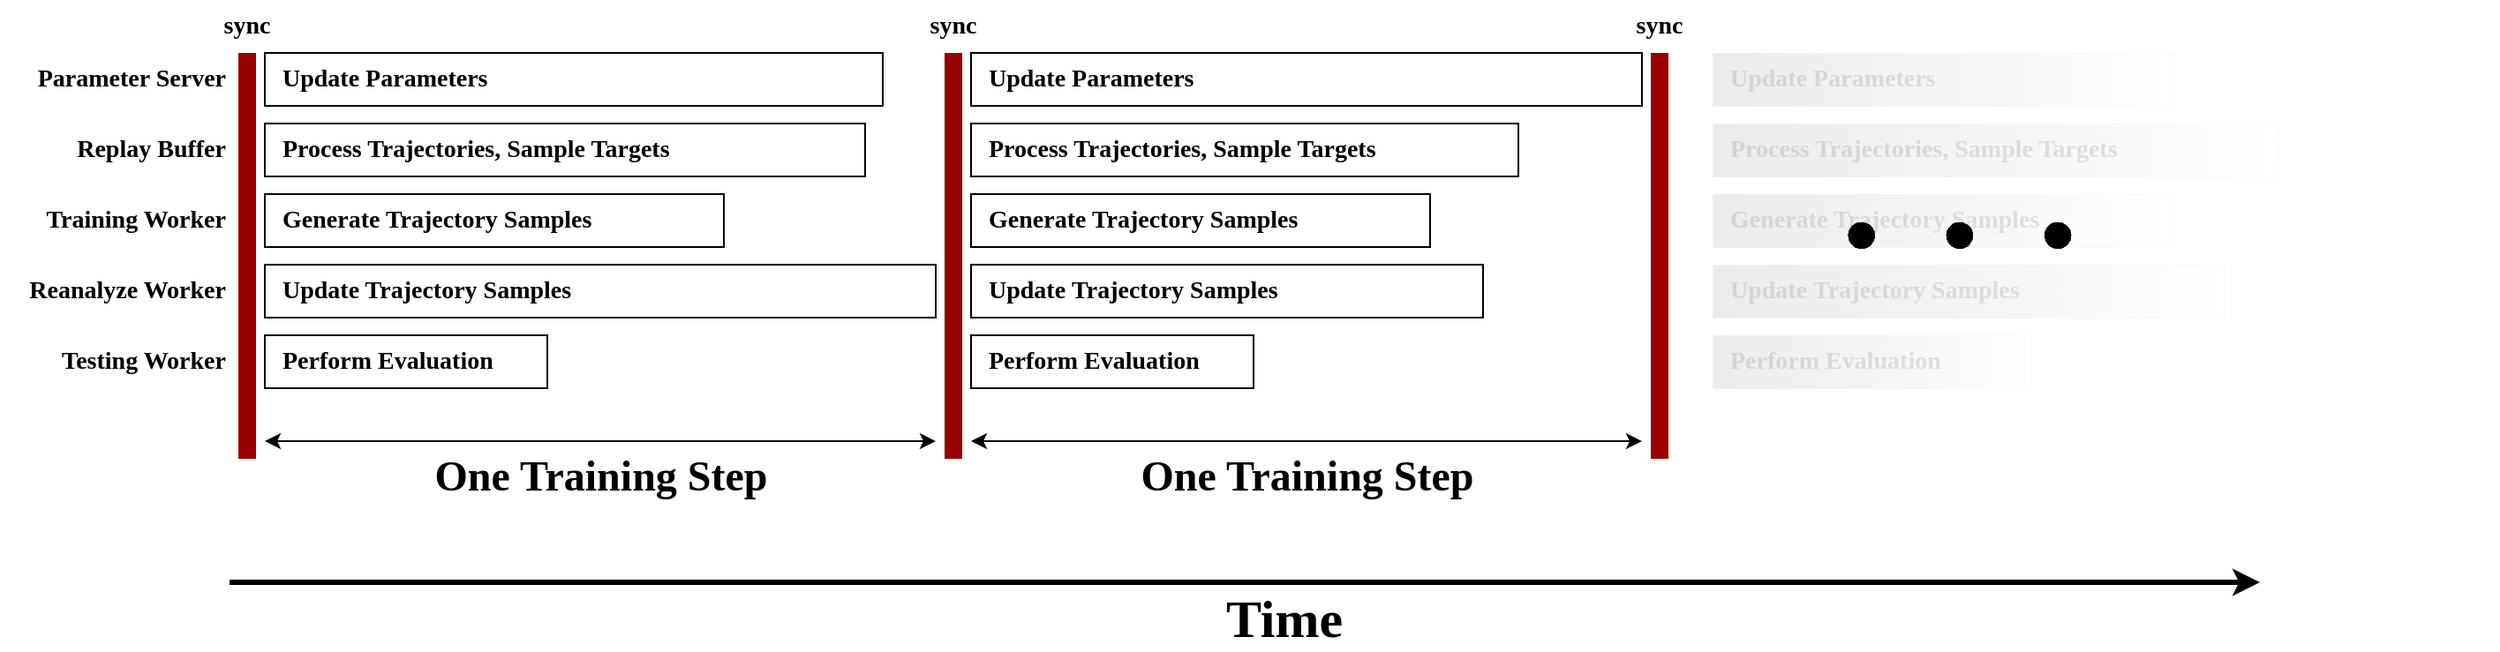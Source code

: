 <mxfile version="19.0.3" type="device"><diagram id="DuCAm9275b7ddMfAd-bc" name="Page-1"><mxGraphModel dx="2916" dy="1212" grid="1" gridSize="10" guides="1" tooltips="1" connect="1" arrows="1" fold="1" page="1" pageScale="1" pageWidth="850" pageHeight="1100" math="1" shadow="0"><root><mxCell id="0"/><mxCell id="1" parent="0"/><mxCell id="0zTCEKOlQbjuJWeUA4mi-22" value="Generate Trajectory Samples" style="whiteSpace=wrap;html=1;fontFamily=CMUSerif-Roman;fontSize=14;align=left;spacingLeft=8;shadow=0;rounded=0;gradientColor=#999999;labelBackgroundColor=none;textOpacity=10;opacity=20;strokeColor=default;gradientDirection=west;strokeWidth=0;fontStyle=1" vertex="1" parent="1"><mxGeometry x="960" y="320" width="260" height="30" as="geometry"/></mxCell><mxCell id="IipSyU_IOVU7ddliheSF-1" value="Generate Trajectory Samples" style="whiteSpace=wrap;html=1;fontFamily=CMUSerif-Roman;fontSize=14;align=left;spacingLeft=8;fontStyle=1" parent="1" vertex="1"><mxGeometry x="140" y="320" width="260" height="30" as="geometry"/></mxCell><mxCell id="IipSyU_IOVU7ddliheSF-2" value="Update Trajectory Samples" style="whiteSpace=wrap;html=1;fontFamily=CMUSerif-Roman;fontSize=14;align=left;spacingLeft=8;fontStyle=1" parent="1" vertex="1"><mxGeometry x="140" y="360" width="380" height="30" as="geometry"/></mxCell><mxCell id="IipSyU_IOVU7ddliheSF-4" value="Update Parameters" style="whiteSpace=wrap;html=1;fontFamily=CMUSerif-Roman;fontSize=14;align=left;spacingLeft=8;fontStyle=1" parent="1" vertex="1"><mxGeometry x="140" y="240" width="350" height="30" as="geometry"/></mxCell><mxCell id="IipSyU_IOVU7ddliheSF-5" value="Process Trajectories, Sample Targets" style="whiteSpace=wrap;html=1;fontFamily=CMUSerif-Roman;fontSize=14;align=left;spacingLeft=8;fontStyle=1" parent="1" vertex="1"><mxGeometry x="140" y="280" width="340" height="30" as="geometry"/></mxCell><mxCell id="IipSyU_IOVU7ddliheSF-6" value="Perform Evaluation" style="whiteSpace=wrap;html=1;fontFamily=CMUSerif-Roman;fontSize=14;align=left;spacingLeft=8;fontStyle=1" parent="1" vertex="1"><mxGeometry x="140" y="400" width="160" height="30" as="geometry"/></mxCell><mxCell id="ntXJS-SVcqxulDdzBPt4-1" value="" style="endArrow=none;html=1;strokeWidth=10;fontFamily=CMUSerif-Roman;fontSize=14;align=left;fontColor=none;noLabel=1;labelBackgroundColor=none;strokeColor=#990000;fontStyle=1" parent="1" edge="1"><mxGeometry width="50" height="50" relative="1" as="geometry"><mxPoint x="130" y="470" as="sourcePoint"/><mxPoint x="130" y="240" as="targetPoint"/></mxGeometry></mxCell><mxCell id="ntXJS-SVcqxulDdzBPt4-2" value="" style="endArrow=none;html=1;strokeWidth=10;fontFamily=CMUSerif-Roman;fontSize=14;fontColor=none;noLabel=1;labelBackgroundColor=none;strokeColor=#990000;fontStyle=1" parent="1" edge="1"><mxGeometry width="50" height="50" relative="1" as="geometry"><mxPoint x="530" y="470" as="sourcePoint"/><mxPoint x="530" y="240" as="targetPoint"/></mxGeometry></mxCell><mxCell id="ntXJS-SVcqxulDdzBPt4-9" value="Parameter Server" style="text;html=1;strokeColor=none;fillColor=none;align=right;verticalAlign=middle;whiteSpace=wrap;rounded=0;fontFamily=CMUSerif-Roman;fontSize=14;fontStyle=1" parent="1" vertex="1"><mxGeometry x="-10" y="240" width="130" height="30" as="geometry"/></mxCell><mxCell id="ntXJS-SVcqxulDdzBPt4-10" value="Replay Buffer" style="text;html=1;strokeColor=none;fillColor=none;align=right;verticalAlign=middle;whiteSpace=wrap;rounded=0;fontFamily=CMUSerif-Roman;fontSize=14;fontStyle=1" parent="1" vertex="1"><mxGeometry y="280" width="120" height="30" as="geometry"/></mxCell><mxCell id="ntXJS-SVcqxulDdzBPt4-11" value="Training Worker" style="text;html=1;strokeColor=none;fillColor=none;align=right;verticalAlign=middle;whiteSpace=wrap;rounded=0;fontFamily=CMUSerif-Roman;fontSize=14;fontStyle=1" parent="1" vertex="1"><mxGeometry y="320" width="120" height="30" as="geometry"/></mxCell><mxCell id="ntXJS-SVcqxulDdzBPt4-14" value="Testing Worker" style="text;html=1;strokeColor=none;fillColor=none;align=right;verticalAlign=middle;whiteSpace=wrap;rounded=0;fontFamily=CMUSerif-Roman;fontSize=14;fontStyle=1" parent="1" vertex="1"><mxGeometry x="-10" y="400" width="130" height="30" as="geometry"/></mxCell><mxCell id="ntXJS-SVcqxulDdzBPt4-15" value="" style="endArrow=classic;startArrow=classic;html=1;rounded=1;sketch=0;fontFamily=CMUSerif-Roman;curved=0;fontSize=14;align=left;fontStyle=1" parent="1" edge="1"><mxGeometry width="50" height="50" relative="1" as="geometry"><mxPoint x="140" y="460" as="sourcePoint"/><mxPoint x="520" y="460" as="targetPoint"/></mxGeometry></mxCell><mxCell id="ntXJS-SVcqxulDdzBPt4-16" value="One Training Step" style="edgeLabel;html=1;align=center;verticalAlign=middle;resizable=0;points=[];fontFamily=CMUSerif-Roman;labelBackgroundColor=none;labelBorderColor=none;fontSize=24;fontStyle=1" parent="ntXJS-SVcqxulDdzBPt4-15" vertex="1" connectable="0"><mxGeometry x="0.089" y="-1" relative="1" as="geometry"><mxPoint x="-17" y="19" as="offset"/></mxGeometry></mxCell><mxCell id="ntXJS-SVcqxulDdzBPt4-17" value="Generate Trajectory Samples" style="whiteSpace=wrap;html=1;fontFamily=CMUSerif-Roman;fontSize=14;align=left;spacingLeft=8;fontStyle=1" parent="1" vertex="1"><mxGeometry x="540" y="320" width="260" height="30" as="geometry"/></mxCell><mxCell id="ntXJS-SVcqxulDdzBPt4-18" value="Update&amp;nbsp;Trajectory Samples" style="whiteSpace=wrap;html=1;fontFamily=CMUSerif-Roman;fontSize=14;align=left;spacingLeft=8;fontStyle=1" parent="1" vertex="1"><mxGeometry x="540" y="360" width="290" height="30" as="geometry"/></mxCell><mxCell id="ntXJS-SVcqxulDdzBPt4-19" value="Update Parameters" style="whiteSpace=wrap;html=1;fontFamily=CMUSerif-Roman;fontSize=14;align=left;spacingLeft=8;fontStyle=1" parent="1" vertex="1"><mxGeometry x="540" y="240" width="380" height="30" as="geometry"/></mxCell><mxCell id="ntXJS-SVcqxulDdzBPt4-20" value="Process Trajectories, Sample Targets" style="whiteSpace=wrap;html=1;fontFamily=CMUSerif-Roman;fontSize=14;align=left;spacingLeft=8;fontStyle=1" parent="1" vertex="1"><mxGeometry x="540" y="280" width="310" height="30" as="geometry"/></mxCell><mxCell id="ntXJS-SVcqxulDdzBPt4-21" value="Perform Evaluation" style="whiteSpace=wrap;html=1;fontFamily=CMUSerif-Roman;fontSize=14;align=left;spacingLeft=8;fontStyle=1" parent="1" vertex="1"><mxGeometry x="540" y="400" width="160" height="30" as="geometry"/></mxCell><mxCell id="ntXJS-SVcqxulDdzBPt4-25" value="" style="endArrow=none;html=1;strokeWidth=10;fontFamily=CMUSerif-Roman;fontSize=14;align=left;fontColor=none;noLabel=1;labelBackgroundColor=none;strokeColor=#990000;fontStyle=1" parent="1" edge="1"><mxGeometry width="50" height="50" relative="1" as="geometry"><mxPoint x="930" y="470" as="sourcePoint"/><mxPoint x="930" y="240" as="targetPoint"/></mxGeometry></mxCell><mxCell id="ntXJS-SVcqxulDdzBPt4-27" value="" style="endArrow=classic;startArrow=classic;html=1;rounded=1;sketch=0;fontFamily=CMUSerif-Roman;curved=0;fontSize=14;align=left;fontStyle=1" parent="1" edge="1"><mxGeometry width="50" height="50" relative="1" as="geometry"><mxPoint x="540" y="460" as="sourcePoint"/><mxPoint x="920" y="460" as="targetPoint"/></mxGeometry></mxCell><mxCell id="ntXJS-SVcqxulDdzBPt4-28" value="One Training Step" style="edgeLabel;html=1;align=center;verticalAlign=middle;resizable=0;points=[];fontFamily=CMUSerif-Roman;labelBackgroundColor=none;labelBorderColor=none;fontSize=24;fontStyle=1" parent="ntXJS-SVcqxulDdzBPt4-27" vertex="1" connectable="0"><mxGeometry x="0.089" y="-1" relative="1" as="geometry"><mxPoint x="-17" y="19" as="offset"/></mxGeometry></mxCell><mxCell id="0zTCEKOlQbjuJWeUA4mi-3" value="Reanalyze Worker" style="text;html=1;strokeColor=none;fillColor=none;align=right;verticalAlign=middle;whiteSpace=wrap;rounded=0;fontFamily=CMUSerif-Roman;fontSize=14;fontStyle=1" vertex="1" parent="1"><mxGeometry y="360" width="120" height="30" as="geometry"/></mxCell><mxCell id="0zTCEKOlQbjuJWeUA4mi-19" value="" style="endArrow=classic;startArrow=none;html=1;rounded=1;sketch=0;fontFamily=CMUSerif-Roman;curved=0;fontSize=14;align=left;startFill=0;strokeWidth=3;fontStyle=1" edge="1" parent="1"><mxGeometry width="50" height="50" relative="1" as="geometry"><mxPoint x="120" y="540" as="sourcePoint"/><mxPoint x="1270" y="540" as="targetPoint"/></mxGeometry></mxCell><mxCell id="0zTCEKOlQbjuJWeUA4mi-20" value="Time" style="edgeLabel;html=1;align=center;verticalAlign=middle;resizable=0;points=[];fontFamily=CMUSerif-Roman;labelBackgroundColor=none;labelBorderColor=none;fontSize=30;fontStyle=1" vertex="1" connectable="0" parent="0zTCEKOlQbjuJWeUA4mi-19"><mxGeometry x="0.089" y="-1" relative="1" as="geometry"><mxPoint x="-29" y="19" as="offset"/></mxGeometry></mxCell><mxCell id="0zTCEKOlQbjuJWeUA4mi-21" value="$$\dots$$" style="text;html=1;align=center;verticalAlign=middle;resizable=0;points=[];autosize=1;strokeColor=none;fillColor=none;fontSize=120;fontFamily=CMUSerif-Roman;fontStyle=1" vertex="1" parent="1"><mxGeometry x="795" y="235" width="610" height="150" as="geometry"/></mxCell><mxCell id="0zTCEKOlQbjuJWeUA4mi-23" value="Update&amp;nbsp;Trajectory Samples" style="whiteSpace=wrap;html=1;fontFamily=CMUSerif-Roman;fontSize=14;align=left;spacingLeft=8;shadow=0;rounded=0;gradientColor=#999999;labelBackgroundColor=none;textOpacity=10;opacity=20;strokeColor=default;gradientDirection=west;strokeWidth=0;fontStyle=1" vertex="1" parent="1"><mxGeometry x="960" y="360" width="290" height="30" as="geometry"/></mxCell><mxCell id="0zTCEKOlQbjuJWeUA4mi-24" value="Update Parameters" style="whiteSpace=wrap;html=1;fontFamily=CMUSerif-Roman;fontSize=14;align=left;spacingLeft=8;shadow=0;rounded=0;gradientColor=#999999;labelBackgroundColor=none;textOpacity=10;opacity=20;strokeColor=default;gradientDirection=west;strokeWidth=0;fontStyle=1" vertex="1" parent="1"><mxGeometry x="960" y="240" width="260" height="30" as="geometry"/></mxCell><mxCell id="0zTCEKOlQbjuJWeUA4mi-25" value="Process Trajectories, Sample Targets" style="whiteSpace=wrap;html=1;fontFamily=CMUSerif-Roman;fontSize=14;align=left;spacingLeft=8;shadow=0;rounded=0;gradientColor=#999999;labelBackgroundColor=none;textOpacity=10;opacity=20;strokeColor=default;gradientDirection=west;strokeWidth=0;fontStyle=1" vertex="1" parent="1"><mxGeometry x="960" y="280" width="320" height="30" as="geometry"/></mxCell><mxCell id="0zTCEKOlQbjuJWeUA4mi-26" value="Perform Evaluation" style="whiteSpace=wrap;html=1;fontFamily=CMUSerif-Roman;fontSize=14;align=left;spacingLeft=8;shadow=0;rounded=0;gradientColor=#999999;labelBackgroundColor=none;textOpacity=10;opacity=20;strokeColor=default;gradientDirection=west;strokeWidth=0;fontStyle=1" vertex="1" parent="1"><mxGeometry x="960" y="400" width="180" height="30" as="geometry"/></mxCell><mxCell id="0zTCEKOlQbjuJWeUA4mi-30" value="sync" style="text;html=1;strokeColor=none;fillColor=none;align=center;verticalAlign=middle;whiteSpace=wrap;rounded=0;fontFamily=CMUSerif-Roman;fontSize=14;fontStyle=1" vertex="1" parent="1"><mxGeometry x="110" y="210" width="40" height="30" as="geometry"/></mxCell><mxCell id="0zTCEKOlQbjuJWeUA4mi-31" value="sync" style="text;html=1;strokeColor=none;fillColor=none;align=center;verticalAlign=middle;whiteSpace=wrap;rounded=0;fontFamily=CMUSerif-Roman;fontSize=14;fontStyle=1" vertex="1" parent="1"><mxGeometry x="510" y="210" width="40" height="30" as="geometry"/></mxCell><mxCell id="0zTCEKOlQbjuJWeUA4mi-32" value="sync" style="text;html=1;strokeColor=none;fillColor=none;align=center;verticalAlign=middle;whiteSpace=wrap;rounded=0;fontFamily=CMUSerif-Roman;fontSize=14;fontStyle=1" vertex="1" parent="1"><mxGeometry x="910" y="210" width="40" height="30" as="geometry"/></mxCell></root></mxGraphModel></diagram></mxfile>